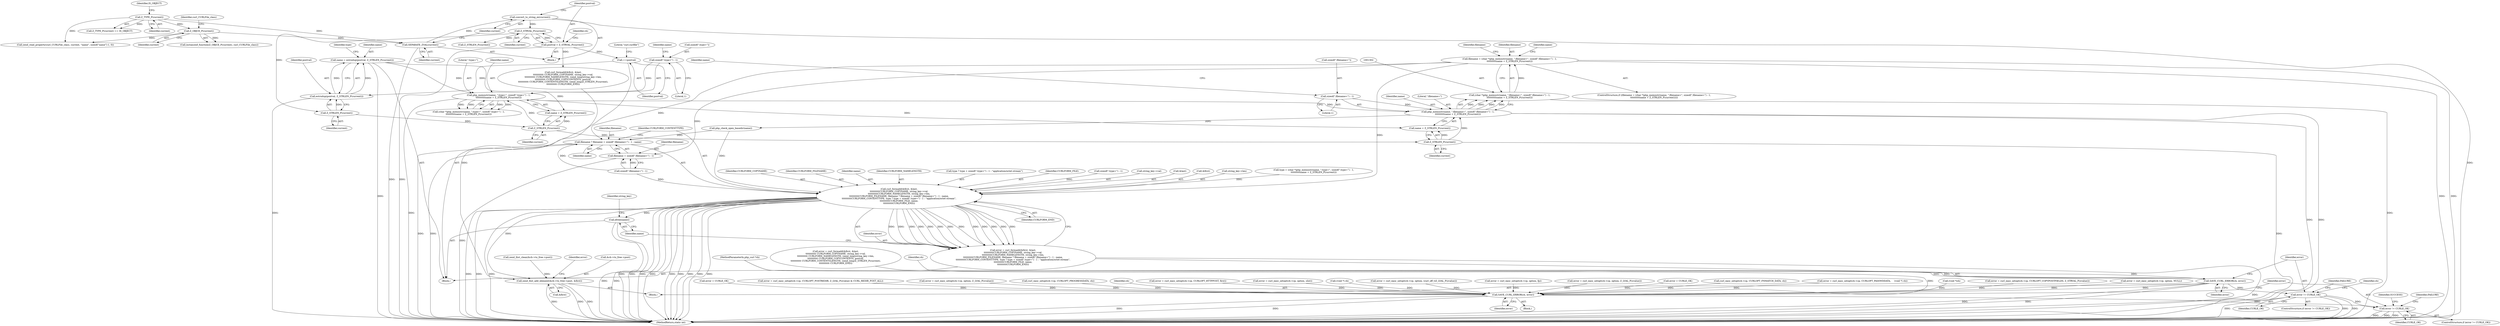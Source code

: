 digraph "0_php_124fb22a13fafa3648e4e15b4f207c7096d8155e@integer" {
"1001299" [label="(Call,filename = (char *)php_memnstr(name, \";filename=\", sizeof(\";filename=\") - 1,\n\t\t\t\t\t\t\t\t\t\tname + Z_STRLEN_P(current)))"];
"1001301" [label="(Call,(char *)php_memnstr(name, \";filename=\", sizeof(\";filename=\") - 1,\n\t\t\t\t\t\t\t\t\t\tname + Z_STRLEN_P(current)))"];
"1001303" [label="(Call,php_memnstr(name, \";filename=\", sizeof(\";filename=\") - 1,\n\t\t\t\t\t\t\t\t\t\tname + Z_STRLEN_P(current)))"];
"1001282" [label="(Call,php_memnstr(name, \";type=\", sizeof(\";type=\") - 1,\n\t\t\t\t\t\t\t\t\t\tname + Z_STRLEN_P(current)))"];
"1001271" [label="(Call,name = estrndup(postval, Z_STRLEN_P(current)))"];
"1001273" [label="(Call,estrndup(postval, Z_STRLEN_P(current)))"];
"1001265" [label="(Call,++postval)"];
"1001247" [label="(Call,postval = Z_STRVAL_P(current))"];
"1001249" [label="(Call,Z_STRVAL_P(current))"];
"1001245" [label="(Call,convert_to_string_ex(current))"];
"1001243" [label="(Call,SEPARATE_ZVAL(current))"];
"1001107" [label="(Call,Z_TYPE_P(current))"];
"1001111" [label="(Call,Z_OBJCE_P(current))"];
"1001275" [label="(Call,Z_STRLEN_P(current))"];
"1001285" [label="(Call,sizeof(\";type=\") - 1)"];
"1001291" [label="(Call,Z_STRLEN_P(current))"];
"1001306" [label="(Call,sizeof(\";filename=\") - 1)"];
"1001312" [label="(Call,Z_STRLEN_P(current))"];
"1001329" [label="(Call,curl_formadd(&first, &last,\n\t\t\t\t\t\t\t\t\t\tCURLFORM_COPYNAME, string_key->val,\n\t\t\t\t\t\t\t\t\t\tCURLFORM_NAMELENGTH, string_key->len,\n\t\t\t\t\t\t\t\t\t\tCURLFORM_FILENAME, filename ? filename + sizeof(\";filename=\") - 1 : name,\n\t\t\t\t\t\t\t\t\t\tCURLFORM_CONTENTTYPE, type ? type + sizeof(\";type=\") - 1 : \"application/octet-stream\",\n\t\t\t\t\t\t\t\t\t\tCURLFORM_FILE, name,\n\t\t\t\t\t\t\t\t\t\tCURLFORM_END))"];
"1001327" [label="(Call,error = curl_formadd(&first, &last,\n\t\t\t\t\t\t\t\t\t\tCURLFORM_COPYNAME, string_key->val,\n\t\t\t\t\t\t\t\t\t\tCURLFORM_NAMELENGTH, string_key->len,\n\t\t\t\t\t\t\t\t\t\tCURLFORM_FILENAME, filename ? filename + sizeof(\";filename=\") - 1 : name,\n\t\t\t\t\t\t\t\t\t\tCURLFORM_CONTENTTYPE, type ? type + sizeof(\";type=\") - 1 : \"application/octet-stream\",\n\t\t\t\t\t\t\t\t\t\tCURLFORM_FILE, name,\n\t\t\t\t\t\t\t\t\t\tCURLFORM_END))"];
"1001397" [label="(Call,SAVE_CURL_ERROR(ch, error))"];
"1001401" [label="(Call,error != CURLE_OK)"];
"1001917" [label="(Call,error != CURLE_OK)"];
"1001913" [label="(Call,SAVE_CURL_ERROR(ch, error))"];
"1001365" [label="(Call,efree(name))"];
"1001421" [label="(Call,zend_llist_add_element(&ch->to_free->post, &first))"];
"1001343" [label="(Call,filename ? filename + sizeof(\";filename=\") - 1 : name)"];
"1001345" [label="(Call,filename + sizeof(\";filename=\") - 1)"];
"1001468" [label="(Call,curl_easy_setopt(ch->cp, CURLOPT_PROGRESSDATA, ch))"];
"1001306" [label="(Call,sizeof(\";filename=\") - 1)"];
"1001090" [label="(Block,)"];
"1001918" [label="(Identifier,error)"];
"1001300" [label="(Identifier,filename)"];
"1001391" [label="(Call,Z_STRLEN_P(current))"];
"1001248" [label="(Identifier,postval)"];
"1001914" [label="(Identifier,ch)"];
"1001266" [label="(Identifier,postval)"];
"1001109" [label="(Identifier,IS_OBJECT)"];
"1001789" [label="(Call,(void *)ch)"];
"1001284" [label="(Literal,\";type=\")"];
"1001246" [label="(Identifier,current)"];
"1001286" [label="(Call,sizeof(\";type=\"))"];
"1001364" [label="(Identifier,CURLFORM_END)"];
"1001271" [label="(Call,name = estrndup(postval, Z_STRLEN_P(current)))"];
"1001414" [label="(Call,zend_llist_clean(&ch->to_free->post))"];
"1001342" [label="(Identifier,CURLFORM_FILENAME)"];
"1001917" [label="(Call,error != CURLE_OK)"];
"1001265" [label="(Call,++postval)"];
"1001307" [label="(Call,sizeof(\";filename=\"))"];
"1001919" [label="(Identifier,CURLE_OK)"];
"1001113" [label="(Identifier,curl_CURLFile_class)"];
"1001422" [label="(Call,&ch->to_free->post)"];
"1001279" [label="(Identifier,type)"];
"1001273" [label="(Call,estrndup(postval, Z_STRLEN_P(current)))"];
"1001397" [label="(Call,SAVE_CURL_ERROR(ch, error))"];
"1001250" [label="(Identifier,current)"];
"1001243" [label="(Call,SEPARATE_ZVAL(current))"];
"1001292" [label="(Identifier,current)"];
"1001321" [label="(Identifier,name)"];
"1000121" [label="(Block,)"];
"1001913" [label="(Call,SAVE_CURL_ERROR(ch, error))"];
"1001401" [label="(Call,error != CURLE_OK)"];
"1001371" [label="(Call,curl_formadd(&first, &last,\n\t\t\t\t\t\t\t\t\t\t\t CURLFORM_COPYNAME, string_key->val,\n\t\t\t\t\t\t\t\t\t\t\t CURLFORM_NAMELENGTH, (zend_long)string_key->len,\n\t\t\t\t\t\t\t\t\t\t\t CURLFORM_COPYCONTENTS, postval,\n\t\t\t\t\t\t\t\t\t\t\t CURLFORM_CONTENTSLENGTH, (zend_long)Z_STRLEN_P(current),\n\t\t\t\t\t\t\t\t\t\t\t CURLFORM_END))"];
"1001111" [label="(Call,Z_OBJCE_P(current))"];
"1001280" [label="(Call,(char *)php_memnstr(name, \";type=\", sizeof(\";type=\") - 1,\n\t\t\t\t\t\t\t\t\t\tname + Z_STRLEN_P(current)))"];
"1001298" [label="(ControlStructure,if ((filename = (char *)php_memnstr(name, \";filename=\", sizeof(\";filename=\") - 1,\n\t\t\t\t\t\t\t\t\t\tname + Z_STRLEN_P(current)))))"];
"1001363" [label="(Identifier,name)"];
"1001338" [label="(Identifier,CURLFORM_NAMELENGTH)"];
"1001327" [label="(Call,error = curl_formadd(&first, &last,\n\t\t\t\t\t\t\t\t\t\tCURLFORM_COPYNAME, string_key->val,\n\t\t\t\t\t\t\t\t\t\tCURLFORM_NAMELENGTH, string_key->len,\n\t\t\t\t\t\t\t\t\t\tCURLFORM_FILENAME, filename ? filename + sizeof(\";filename=\") - 1 : name,\n\t\t\t\t\t\t\t\t\t\tCURLFORM_CONTENTTYPE, type ? type + sizeof(\";type=\") - 1 : \"application/octet-stream\",\n\t\t\t\t\t\t\t\t\t\tCURLFORM_FILE, name,\n\t\t\t\t\t\t\t\t\t\tCURLFORM_END))"];
"1001369" [label="(Call,error = curl_formadd(&first, &last,\n\t\t\t\t\t\t\t\t\t\t\t CURLFORM_COPYNAME, string_key->val,\n\t\t\t\t\t\t\t\t\t\t\t CURLFORM_NAMELENGTH, (zend_long)string_key->len,\n\t\t\t\t\t\t\t\t\t\t\t CURLFORM_COPYCONTENTS, postval,\n\t\t\t\t\t\t\t\t\t\t\t CURLFORM_CONTENTSLENGTH, (zend_long)Z_STRLEN_P(current),\n\t\t\t\t\t\t\t\t\t\t\t CURLFORM_END))"];
"1001403" [label="(Identifier,CURLE_OK)"];
"1001108" [label="(Identifier,current)"];
"1001926" [label="(Identifier,SUCCESS)"];
"1001063" [label="(Block,)"];
"1001275" [label="(Call,Z_STRLEN_P(current))"];
"1001353" [label="(Call,type ? type + sizeof(\";type=\") - 1 : \"application/octet-stream\")"];
"1001451" [label="(Call,error = curl_easy_setopt(ch->cp, CURLOPT_COPYPOSTFIELDS, Z_STRVAL_P(zvalue)))"];
"1001343" [label="(Call,filename ? filename + sizeof(\";filename=\") - 1 : name)"];
"1001362" [label="(Identifier,CURLFORM_FILE)"];
"1001398" [label="(Identifier,ch)"];
"1001245" [label="(Call,convert_to_string_ex(current))"];
"1001303" [label="(Call,php_memnstr(name, \";filename=\", sizeof(\";filename=\") - 1,\n\t\t\t\t\t\t\t\t\t\tname + Z_STRLEN_P(current)))"];
"1001304" [label="(Identifier,name)"];
"1001400" [label="(ControlStructure,if (error != CURLE_OK))"];
"1000338" [label="(Call,error = curl_easy_setopt(ch->cp, option, NULL))"];
"1001283" [label="(Identifier,name)"];
"1001351" [label="(Identifier,name)"];
"1001249" [label="(Call,Z_STRVAL_P(current))"];
"1001329" [label="(Call,curl_formadd(&first, &last,\n\t\t\t\t\t\t\t\t\t\tCURLFORM_COPYNAME, string_key->val,\n\t\t\t\t\t\t\t\t\t\tCURLFORM_NAMELENGTH, string_key->len,\n\t\t\t\t\t\t\t\t\t\tCURLFORM_FILENAME, filename ? filename + sizeof(\";filename=\") - 1 : name,\n\t\t\t\t\t\t\t\t\t\tCURLFORM_CONTENTTYPE, type ? type + sizeof(\";type=\") - 1 : \"application/octet-stream\",\n\t\t\t\t\t\t\t\t\t\tCURLFORM_FILE, name,\n\t\t\t\t\t\t\t\t\t\tCURLFORM_END))"];
"1001110" [label="(Call,instanceof_function(Z_OBJCE_P(current), curl_CURLFile_class))"];
"1001309" [label="(Literal,1)"];
"1001365" [label="(Call,efree(name))"];
"1000440" [label="(Call,error = CURLE_OK)"];
"1001282" [label="(Call,php_memnstr(name, \";type=\", sizeof(\";type=\") - 1,\n\t\t\t\t\t\t\t\t\t\tname + Z_STRLEN_P(current)))"];
"1001346" [label="(Identifier,filename)"];
"1001106" [label="(Call,Z_TYPE_P(current) == IS_OBJECT)"];
"1001352" [label="(Identifier,CURLFORM_CONTENTTYPE)"];
"1001288" [label="(Literal,1)"];
"1001357" [label="(Call,sizeof(\";type=\") - 1)"];
"1001312" [label="(Call,Z_STRLEN_P(current))"];
"1001402" [label="(Identifier,error)"];
"1001690" [label="(Call,error = curl_easy_setopt(ch->cp, CURLOPT_POSTREDIR, Z_LVAL_P(zvalue) & CURL_REDIR_POST_ALL))"];
"1001395" [label="(Identifier,string_key)"];
"1001431" [label="(Identifier,error)"];
"1000992" [label="(Call,error = curl_easy_setopt(ch->cp, option, Z_LVAL_P(zvalue)))"];
"1001335" [label="(Call,string_key->val)"];
"1001112" [label="(Identifier,current)"];
"1001313" [label="(Identifier,current)"];
"1001305" [label="(Literal,\";filename=\")"];
"1001126" [label="(Call,zend_read_property(curl_CURLFile_class, current, \"name\", sizeof(\"name\")-1, 0))"];
"1001320" [label="(Call,php_check_open_basedir(name))"];
"1001332" [label="(Call,&last)"];
"1001399" [label="(Identifier,error)"];
"1001915" [label="(Identifier,error)"];
"1001274" [label="(Identifier,postval)"];
"1001310" [label="(Call,name + Z_STRLEN_P(current))"];
"1000118" [label="(MethodParameterIn,php_curl *ch)"];
"1001255" [label="(Identifier,ch)"];
"1001291" [label="(Call,Z_STRLEN_P(current))"];
"1001317" [label="(Identifier,filename)"];
"1001922" [label="(Identifier,FAILURE)"];
"1001247" [label="(Call,postval = Z_STRVAL_P(current))"];
"1001311" [label="(Identifier,name)"];
"1001328" [label="(Identifier,error)"];
"1001430" [label="(Call,error = curl_easy_setopt(ch->cp, CURLOPT_HTTPPOST, first))"];
"1000958" [label="(Call,error = curl_easy_setopt(ch->cp, option, slist))"];
"1001272" [label="(Identifier,name)"];
"1001268" [label="(Literal,\"curl.curlfile\")"];
"1001916" [label="(ControlStructure,if (error != CURLE_OK))"];
"1001366" [label="(Identifier,name)"];
"1001289" [label="(Call,name + Z_STRLEN_P(current))"];
"1001733" [label="(Call,(void *) ch)"];
"1001675" [label="(Call,error = curl_easy_setopt(ch->cp, option, (curl_off_t)Z_LVAL_P(zvalue)))"];
"1001276" [label="(Identifier,current)"];
"1001406" [label="(Identifier,FAILURE)"];
"1000841" [label="(Call,error = curl_easy_setopt(ch->cp, option, fp))"];
"1001421" [label="(Call,zend_llist_add_element(&ch->to_free->post, &first))"];
"1001285" [label="(Call,sizeof(\";type=\") - 1)"];
"1001428" [label="(Call,&first)"];
"1001347" [label="(Call,sizeof(\";filename=\") - 1)"];
"1001107" [label="(Call,Z_TYPE_P(current))"];
"1000259" [label="(Call,error = curl_easy_setopt(ch->cp, option, Z_LVAL_P(zvalue)))"];
"1001290" [label="(Identifier,name)"];
"1001410" [label="(Identifier,ch)"];
"1001301" [label="(Call,(char *)php_memnstr(name, \";filename=\", sizeof(\";filename=\") - 1,\n\t\t\t\t\t\t\t\t\t\tname + Z_STRLEN_P(current)))"];
"1001345" [label="(Call,filename + sizeof(\";filename=\") - 1)"];
"1001299" [label="(Call,filename = (char *)php_memnstr(name, \";filename=\", sizeof(\";filename=\") - 1,\n\t\t\t\t\t\t\t\t\t\tname + Z_STRLEN_P(current)))"];
"1001244" [label="(Identifier,current)"];
"1001330" [label="(Call,&first)"];
"1001927" [label="(MethodReturn,static int)"];
"1001339" [label="(Call,string_key->len)"];
"1000123" [label="(Call,error = CURLE_OK)"];
"1001261" [label="(Block,)"];
"1001838" [label="(Call,curl_easy_setopt(ch->cp, CURLOPT_FNMATCH_DATA, ch))"];
"1001278" [label="(Call,type = (char *)php_memnstr(name, \";type=\", sizeof(\";type=\") - 1,\n\t\t\t\t\t\t\t\t\t\tname + Z_STRLEN_P(current)))"];
"1001334" [label="(Identifier,CURLFORM_COPYNAME)"];
"1001344" [label="(Identifier,filename)"];
"1001726" [label="(Call,error = curl_easy_setopt(ch->cp, CURLOPT_PASSWDDATA,     (void *) ch))"];
"1001299" -> "1001298"  [label="AST: "];
"1001299" -> "1001301"  [label="CFG: "];
"1001300" -> "1001299"  [label="AST: "];
"1001301" -> "1001299"  [label="AST: "];
"1001317" -> "1001299"  [label="CFG: "];
"1001321" -> "1001299"  [label="CFG: "];
"1001299" -> "1001927"  [label="DDG: "];
"1001299" -> "1001927"  [label="DDG: "];
"1001301" -> "1001299"  [label="DDG: "];
"1001299" -> "1001329"  [label="DDG: "];
"1001299" -> "1001343"  [label="DDG: "];
"1001299" -> "1001345"  [label="DDG: "];
"1001301" -> "1001303"  [label="CFG: "];
"1001302" -> "1001301"  [label="AST: "];
"1001303" -> "1001301"  [label="AST: "];
"1001301" -> "1001927"  [label="DDG: "];
"1001303" -> "1001301"  [label="DDG: "];
"1001303" -> "1001301"  [label="DDG: "];
"1001303" -> "1001301"  [label="DDG: "];
"1001303" -> "1001301"  [label="DDG: "];
"1001303" -> "1001310"  [label="CFG: "];
"1001304" -> "1001303"  [label="AST: "];
"1001305" -> "1001303"  [label="AST: "];
"1001306" -> "1001303"  [label="AST: "];
"1001310" -> "1001303"  [label="AST: "];
"1001303" -> "1001927"  [label="DDG: "];
"1001303" -> "1001927"  [label="DDG: "];
"1001282" -> "1001303"  [label="DDG: "];
"1001306" -> "1001303"  [label="DDG: "];
"1001312" -> "1001303"  [label="DDG: "];
"1001303" -> "1001320"  [label="DDG: "];
"1001282" -> "1001280"  [label="AST: "];
"1001282" -> "1001289"  [label="CFG: "];
"1001283" -> "1001282"  [label="AST: "];
"1001284" -> "1001282"  [label="AST: "];
"1001285" -> "1001282"  [label="AST: "];
"1001289" -> "1001282"  [label="AST: "];
"1001280" -> "1001282"  [label="CFG: "];
"1001282" -> "1001927"  [label="DDG: "];
"1001282" -> "1001280"  [label="DDG: "];
"1001282" -> "1001280"  [label="DDG: "];
"1001282" -> "1001280"  [label="DDG: "];
"1001282" -> "1001280"  [label="DDG: "];
"1001271" -> "1001282"  [label="DDG: "];
"1001285" -> "1001282"  [label="DDG: "];
"1001291" -> "1001282"  [label="DDG: "];
"1001282" -> "1001310"  [label="DDG: "];
"1001271" -> "1001261"  [label="AST: "];
"1001271" -> "1001273"  [label="CFG: "];
"1001272" -> "1001271"  [label="AST: "];
"1001273" -> "1001271"  [label="AST: "];
"1001279" -> "1001271"  [label="CFG: "];
"1001271" -> "1001927"  [label="DDG: "];
"1001273" -> "1001271"  [label="DDG: "];
"1001273" -> "1001271"  [label="DDG: "];
"1001271" -> "1001289"  [label="DDG: "];
"1001273" -> "1001275"  [label="CFG: "];
"1001274" -> "1001273"  [label="AST: "];
"1001275" -> "1001273"  [label="AST: "];
"1001273" -> "1001927"  [label="DDG: "];
"1001265" -> "1001273"  [label="DDG: "];
"1001275" -> "1001273"  [label="DDG: "];
"1001265" -> "1001261"  [label="AST: "];
"1001265" -> "1001266"  [label="CFG: "];
"1001266" -> "1001265"  [label="AST: "];
"1001268" -> "1001265"  [label="CFG: "];
"1001247" -> "1001265"  [label="DDG: "];
"1001247" -> "1001090"  [label="AST: "];
"1001247" -> "1001249"  [label="CFG: "];
"1001248" -> "1001247"  [label="AST: "];
"1001249" -> "1001247"  [label="AST: "];
"1001255" -> "1001247"  [label="CFG: "];
"1001247" -> "1001927"  [label="DDG: "];
"1001249" -> "1001247"  [label="DDG: "];
"1001247" -> "1001371"  [label="DDG: "];
"1001249" -> "1001250"  [label="CFG: "];
"1001250" -> "1001249"  [label="AST: "];
"1001245" -> "1001249"  [label="DDG: "];
"1001249" -> "1001275"  [label="DDG: "];
"1001249" -> "1001391"  [label="DDG: "];
"1001245" -> "1001090"  [label="AST: "];
"1001245" -> "1001246"  [label="CFG: "];
"1001246" -> "1001245"  [label="AST: "];
"1001248" -> "1001245"  [label="CFG: "];
"1001245" -> "1001927"  [label="DDG: "];
"1001243" -> "1001245"  [label="DDG: "];
"1001243" -> "1001090"  [label="AST: "];
"1001243" -> "1001244"  [label="CFG: "];
"1001244" -> "1001243"  [label="AST: "];
"1001246" -> "1001243"  [label="CFG: "];
"1001243" -> "1001927"  [label="DDG: "];
"1001107" -> "1001243"  [label="DDG: "];
"1001111" -> "1001243"  [label="DDG: "];
"1001107" -> "1001106"  [label="AST: "];
"1001107" -> "1001108"  [label="CFG: "];
"1001108" -> "1001107"  [label="AST: "];
"1001109" -> "1001107"  [label="CFG: "];
"1001107" -> "1001106"  [label="DDG: "];
"1001107" -> "1001111"  [label="DDG: "];
"1001107" -> "1001126"  [label="DDG: "];
"1001111" -> "1001110"  [label="AST: "];
"1001111" -> "1001112"  [label="CFG: "];
"1001112" -> "1001111"  [label="AST: "];
"1001113" -> "1001111"  [label="CFG: "];
"1001111" -> "1001110"  [label="DDG: "];
"1001111" -> "1001126"  [label="DDG: "];
"1001275" -> "1001276"  [label="CFG: "];
"1001276" -> "1001275"  [label="AST: "];
"1001275" -> "1001291"  [label="DDG: "];
"1001285" -> "1001288"  [label="CFG: "];
"1001286" -> "1001285"  [label="AST: "];
"1001288" -> "1001285"  [label="AST: "];
"1001290" -> "1001285"  [label="CFG: "];
"1001291" -> "1001289"  [label="AST: "];
"1001291" -> "1001292"  [label="CFG: "];
"1001292" -> "1001291"  [label="AST: "];
"1001289" -> "1001291"  [label="CFG: "];
"1001291" -> "1001289"  [label="DDG: "];
"1001291" -> "1001312"  [label="DDG: "];
"1001306" -> "1001309"  [label="CFG: "];
"1001307" -> "1001306"  [label="AST: "];
"1001309" -> "1001306"  [label="AST: "];
"1001311" -> "1001306"  [label="CFG: "];
"1001312" -> "1001310"  [label="AST: "];
"1001312" -> "1001313"  [label="CFG: "];
"1001313" -> "1001312"  [label="AST: "];
"1001310" -> "1001312"  [label="CFG: "];
"1001312" -> "1001927"  [label="DDG: "];
"1001312" -> "1001310"  [label="DDG: "];
"1001329" -> "1001327"  [label="AST: "];
"1001329" -> "1001364"  [label="CFG: "];
"1001330" -> "1001329"  [label="AST: "];
"1001332" -> "1001329"  [label="AST: "];
"1001334" -> "1001329"  [label="AST: "];
"1001335" -> "1001329"  [label="AST: "];
"1001338" -> "1001329"  [label="AST: "];
"1001339" -> "1001329"  [label="AST: "];
"1001342" -> "1001329"  [label="AST: "];
"1001343" -> "1001329"  [label="AST: "];
"1001352" -> "1001329"  [label="AST: "];
"1001353" -> "1001329"  [label="AST: "];
"1001362" -> "1001329"  [label="AST: "];
"1001363" -> "1001329"  [label="AST: "];
"1001364" -> "1001329"  [label="AST: "];
"1001327" -> "1001329"  [label="CFG: "];
"1001329" -> "1001927"  [label="DDG: "];
"1001329" -> "1001927"  [label="DDG: "];
"1001329" -> "1001927"  [label="DDG: "];
"1001329" -> "1001927"  [label="DDG: "];
"1001329" -> "1001927"  [label="DDG: "];
"1001329" -> "1001927"  [label="DDG: "];
"1001329" -> "1001927"  [label="DDG: "];
"1001329" -> "1001927"  [label="DDG: "];
"1001329" -> "1001927"  [label="DDG: "];
"1001329" -> "1001927"  [label="DDG: "];
"1001329" -> "1001927"  [label="DDG: "];
"1001329" -> "1001927"  [label="DDG: "];
"1001329" -> "1001327"  [label="DDG: "];
"1001329" -> "1001327"  [label="DDG: "];
"1001329" -> "1001327"  [label="DDG: "];
"1001329" -> "1001327"  [label="DDG: "];
"1001329" -> "1001327"  [label="DDG: "];
"1001329" -> "1001327"  [label="DDG: "];
"1001329" -> "1001327"  [label="DDG: "];
"1001329" -> "1001327"  [label="DDG: "];
"1001329" -> "1001327"  [label="DDG: "];
"1001329" -> "1001327"  [label="DDG: "];
"1001329" -> "1001327"  [label="DDG: "];
"1001329" -> "1001327"  [label="DDG: "];
"1001329" -> "1001327"  [label="DDG: "];
"1001347" -> "1001329"  [label="DDG: "];
"1001320" -> "1001329"  [label="DDG: "];
"1001278" -> "1001329"  [label="DDG: "];
"1001357" -> "1001329"  [label="DDG: "];
"1001329" -> "1001365"  [label="DDG: "];
"1001329" -> "1001421"  [label="DDG: "];
"1001327" -> "1001261"  [label="AST: "];
"1001328" -> "1001327"  [label="AST: "];
"1001366" -> "1001327"  [label="CFG: "];
"1001327" -> "1001927"  [label="DDG: "];
"1001327" -> "1001397"  [label="DDG: "];
"1001397" -> "1001063"  [label="AST: "];
"1001397" -> "1001399"  [label="CFG: "];
"1001398" -> "1001397"  [label="AST: "];
"1001399" -> "1001397"  [label="AST: "];
"1001402" -> "1001397"  [label="CFG: "];
"1001397" -> "1001927"  [label="DDG: "];
"1001397" -> "1001927"  [label="DDG: "];
"1000118" -> "1001397"  [label="DDG: "];
"1001369" -> "1001397"  [label="DDG: "];
"1001397" -> "1001401"  [label="DDG: "];
"1001397" -> "1001913"  [label="DDG: "];
"1001401" -> "1001400"  [label="AST: "];
"1001401" -> "1001403"  [label="CFG: "];
"1001402" -> "1001401"  [label="AST: "];
"1001403" -> "1001401"  [label="AST: "];
"1001406" -> "1001401"  [label="CFG: "];
"1001410" -> "1001401"  [label="CFG: "];
"1001401" -> "1001927"  [label="DDG: "];
"1001401" -> "1001927"  [label="DDG: "];
"1001401" -> "1001927"  [label="DDG: "];
"1001401" -> "1001917"  [label="DDG: "];
"1001917" -> "1001916"  [label="AST: "];
"1001917" -> "1001919"  [label="CFG: "];
"1001918" -> "1001917"  [label="AST: "];
"1001919" -> "1001917"  [label="AST: "];
"1001922" -> "1001917"  [label="CFG: "];
"1001926" -> "1001917"  [label="CFG: "];
"1001917" -> "1001927"  [label="DDG: "];
"1001917" -> "1001927"  [label="DDG: "];
"1001917" -> "1001927"  [label="DDG: "];
"1001913" -> "1001917"  [label="DDG: "];
"1001913" -> "1000121"  [label="AST: "];
"1001913" -> "1001915"  [label="CFG: "];
"1001914" -> "1001913"  [label="AST: "];
"1001915" -> "1001913"  [label="AST: "];
"1001918" -> "1001913"  [label="CFG: "];
"1001913" -> "1001927"  [label="DDG: "];
"1001913" -> "1001927"  [label="DDG: "];
"1001838" -> "1001913"  [label="DDG: "];
"1001733" -> "1001913"  [label="DDG: "];
"1001468" -> "1001913"  [label="DDG: "];
"1001789" -> "1001913"  [label="DDG: "];
"1000118" -> "1001913"  [label="DDG: "];
"1001690" -> "1001913"  [label="DDG: "];
"1000992" -> "1001913"  [label="DDG: "];
"1001726" -> "1001913"  [label="DDG: "];
"1000841" -> "1001913"  [label="DDG: "];
"1000440" -> "1001913"  [label="DDG: "];
"1000958" -> "1001913"  [label="DDG: "];
"1001675" -> "1001913"  [label="DDG: "];
"1001430" -> "1001913"  [label="DDG: "];
"1000123" -> "1001913"  [label="DDG: "];
"1001451" -> "1001913"  [label="DDG: "];
"1000259" -> "1001913"  [label="DDG: "];
"1000338" -> "1001913"  [label="DDG: "];
"1001365" -> "1001261"  [label="AST: "];
"1001365" -> "1001366"  [label="CFG: "];
"1001366" -> "1001365"  [label="AST: "];
"1001395" -> "1001365"  [label="CFG: "];
"1001365" -> "1001927"  [label="DDG: "];
"1001365" -> "1001927"  [label="DDG: "];
"1001421" -> "1001063"  [label="AST: "];
"1001421" -> "1001428"  [label="CFG: "];
"1001422" -> "1001421"  [label="AST: "];
"1001428" -> "1001421"  [label="AST: "];
"1001431" -> "1001421"  [label="CFG: "];
"1001421" -> "1001927"  [label="DDG: "];
"1001421" -> "1001927"  [label="DDG: "];
"1001421" -> "1001927"  [label="DDG: "];
"1001414" -> "1001421"  [label="DDG: "];
"1001371" -> "1001421"  [label="DDG: "];
"1001343" -> "1001345"  [label="CFG: "];
"1001343" -> "1001351"  [label="CFG: "];
"1001344" -> "1001343"  [label="AST: "];
"1001345" -> "1001343"  [label="AST: "];
"1001351" -> "1001343"  [label="AST: "];
"1001352" -> "1001343"  [label="CFG: "];
"1001343" -> "1001927"  [label="DDG: "];
"1001343" -> "1001927"  [label="DDG: "];
"1001347" -> "1001343"  [label="DDG: "];
"1001320" -> "1001343"  [label="DDG: "];
"1001345" -> "1001347"  [label="CFG: "];
"1001346" -> "1001345"  [label="AST: "];
"1001347" -> "1001345"  [label="AST: "];
"1001345" -> "1001927"  [label="DDG: "];
"1001347" -> "1001345"  [label="DDG: "];
}
